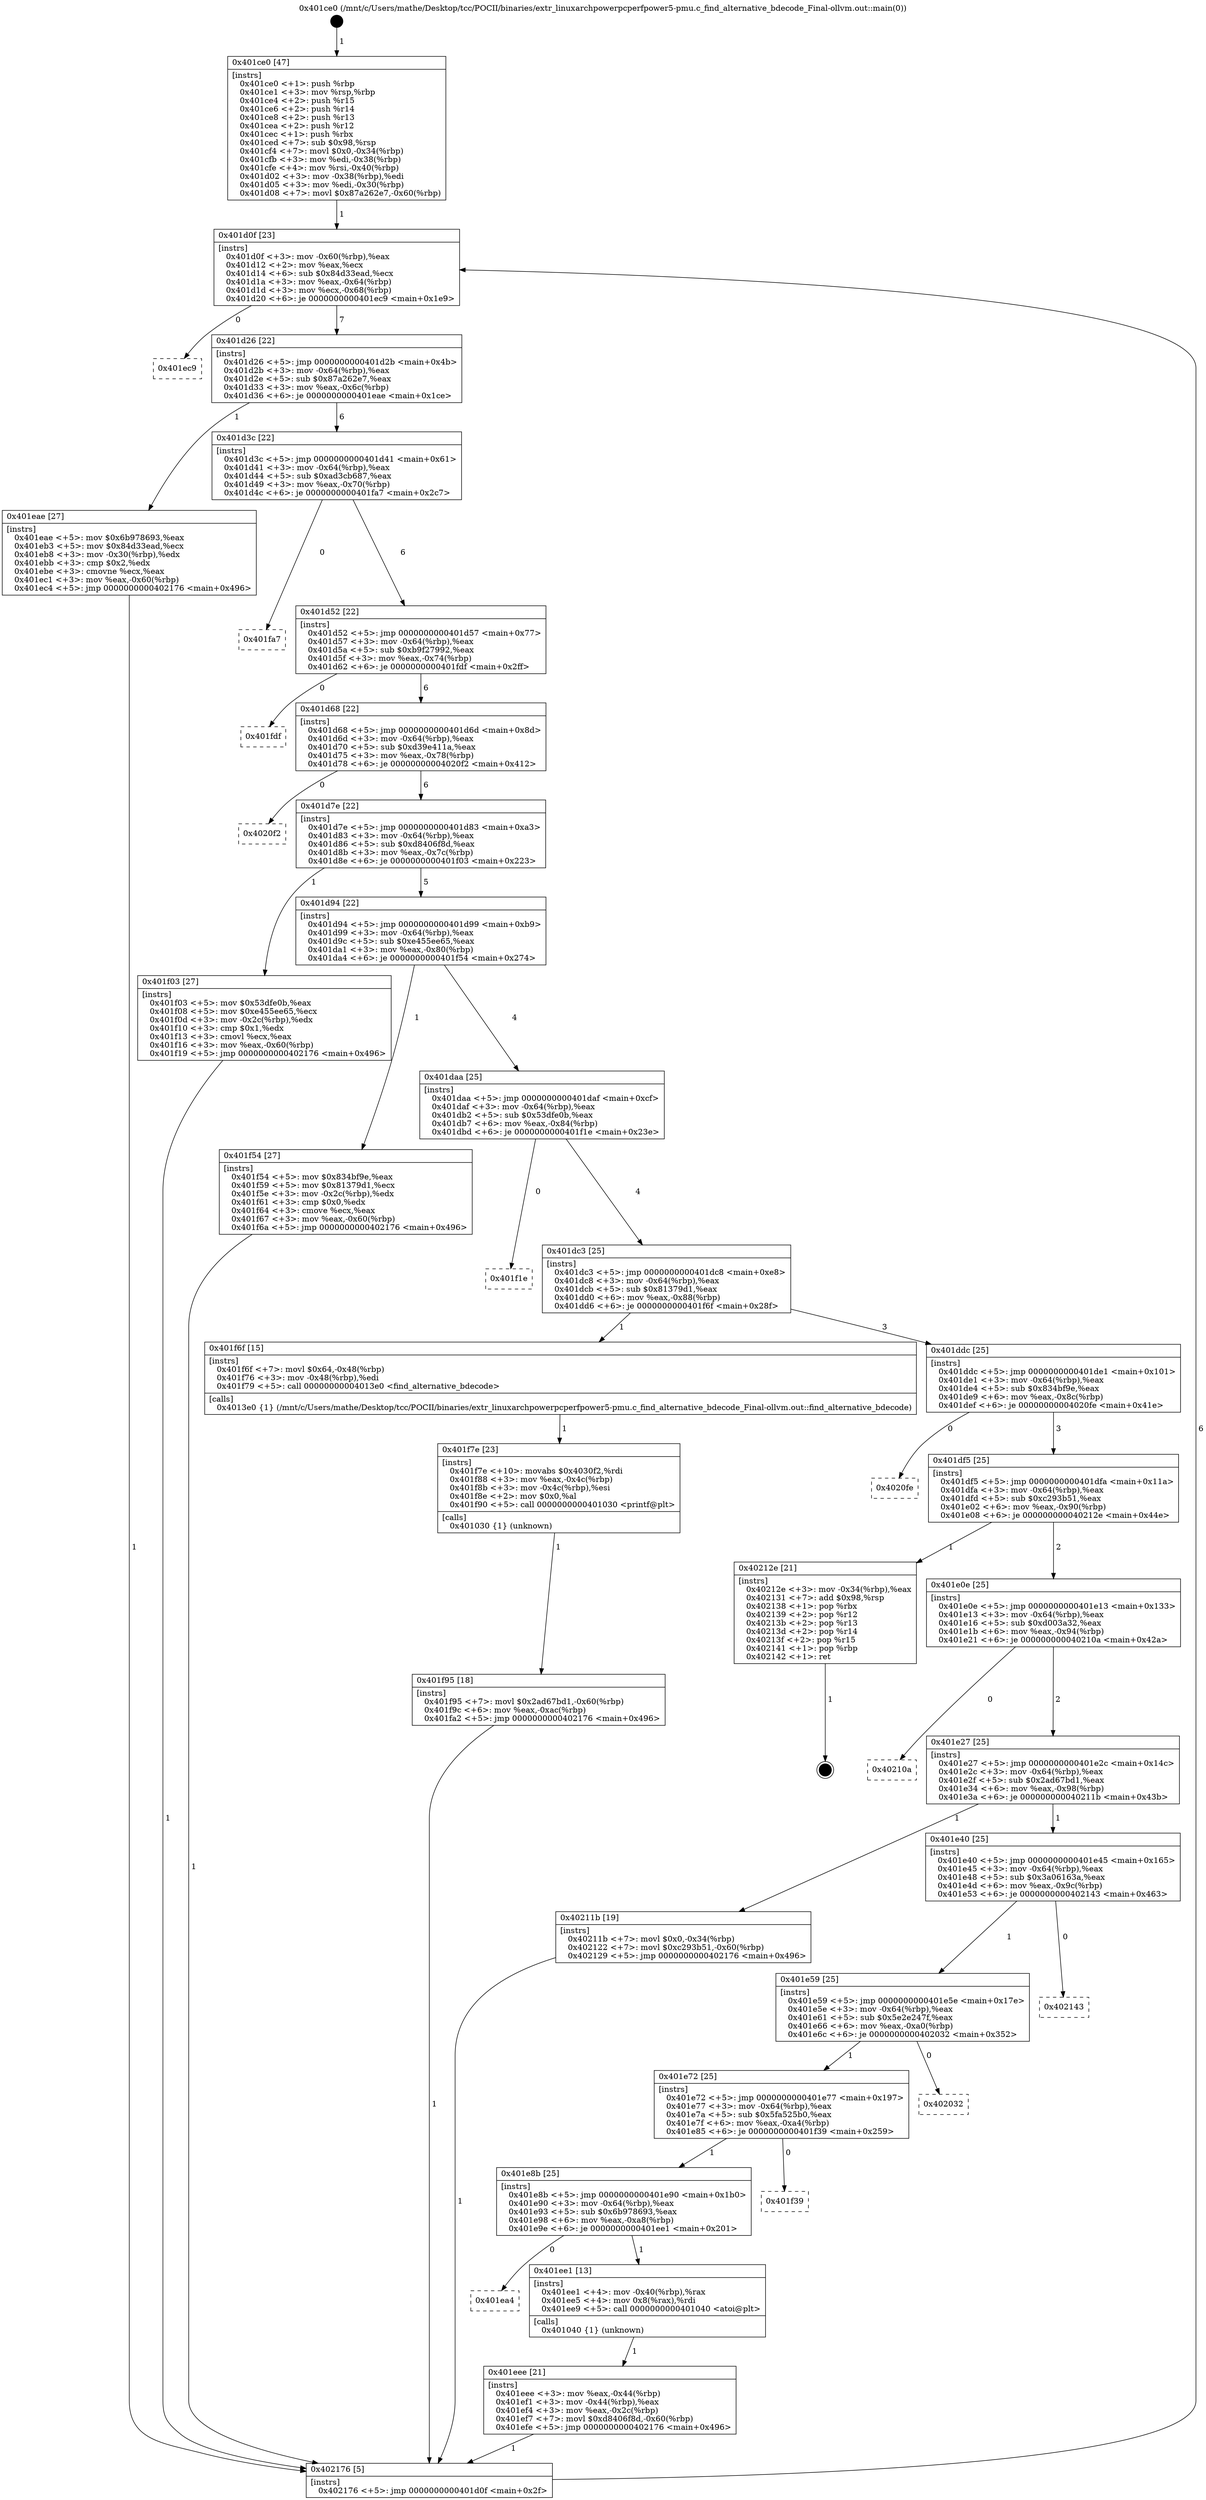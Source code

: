 digraph "0x401ce0" {
  label = "0x401ce0 (/mnt/c/Users/mathe/Desktop/tcc/POCII/binaries/extr_linuxarchpowerpcperfpower5-pmu.c_find_alternative_bdecode_Final-ollvm.out::main(0))"
  labelloc = "t"
  node[shape=record]

  Entry [label="",width=0.3,height=0.3,shape=circle,fillcolor=black,style=filled]
  "0x401d0f" [label="{
     0x401d0f [23]\l
     | [instrs]\l
     &nbsp;&nbsp;0x401d0f \<+3\>: mov -0x60(%rbp),%eax\l
     &nbsp;&nbsp;0x401d12 \<+2\>: mov %eax,%ecx\l
     &nbsp;&nbsp;0x401d14 \<+6\>: sub $0x84d33ead,%ecx\l
     &nbsp;&nbsp;0x401d1a \<+3\>: mov %eax,-0x64(%rbp)\l
     &nbsp;&nbsp;0x401d1d \<+3\>: mov %ecx,-0x68(%rbp)\l
     &nbsp;&nbsp;0x401d20 \<+6\>: je 0000000000401ec9 \<main+0x1e9\>\l
  }"]
  "0x401ec9" [label="{
     0x401ec9\l
  }", style=dashed]
  "0x401d26" [label="{
     0x401d26 [22]\l
     | [instrs]\l
     &nbsp;&nbsp;0x401d26 \<+5\>: jmp 0000000000401d2b \<main+0x4b\>\l
     &nbsp;&nbsp;0x401d2b \<+3\>: mov -0x64(%rbp),%eax\l
     &nbsp;&nbsp;0x401d2e \<+5\>: sub $0x87a262e7,%eax\l
     &nbsp;&nbsp;0x401d33 \<+3\>: mov %eax,-0x6c(%rbp)\l
     &nbsp;&nbsp;0x401d36 \<+6\>: je 0000000000401eae \<main+0x1ce\>\l
  }"]
  Exit [label="",width=0.3,height=0.3,shape=circle,fillcolor=black,style=filled,peripheries=2]
  "0x401eae" [label="{
     0x401eae [27]\l
     | [instrs]\l
     &nbsp;&nbsp;0x401eae \<+5\>: mov $0x6b978693,%eax\l
     &nbsp;&nbsp;0x401eb3 \<+5\>: mov $0x84d33ead,%ecx\l
     &nbsp;&nbsp;0x401eb8 \<+3\>: mov -0x30(%rbp),%edx\l
     &nbsp;&nbsp;0x401ebb \<+3\>: cmp $0x2,%edx\l
     &nbsp;&nbsp;0x401ebe \<+3\>: cmovne %ecx,%eax\l
     &nbsp;&nbsp;0x401ec1 \<+3\>: mov %eax,-0x60(%rbp)\l
     &nbsp;&nbsp;0x401ec4 \<+5\>: jmp 0000000000402176 \<main+0x496\>\l
  }"]
  "0x401d3c" [label="{
     0x401d3c [22]\l
     | [instrs]\l
     &nbsp;&nbsp;0x401d3c \<+5\>: jmp 0000000000401d41 \<main+0x61\>\l
     &nbsp;&nbsp;0x401d41 \<+3\>: mov -0x64(%rbp),%eax\l
     &nbsp;&nbsp;0x401d44 \<+5\>: sub $0xad3cb687,%eax\l
     &nbsp;&nbsp;0x401d49 \<+3\>: mov %eax,-0x70(%rbp)\l
     &nbsp;&nbsp;0x401d4c \<+6\>: je 0000000000401fa7 \<main+0x2c7\>\l
  }"]
  "0x402176" [label="{
     0x402176 [5]\l
     | [instrs]\l
     &nbsp;&nbsp;0x402176 \<+5\>: jmp 0000000000401d0f \<main+0x2f\>\l
  }"]
  "0x401ce0" [label="{
     0x401ce0 [47]\l
     | [instrs]\l
     &nbsp;&nbsp;0x401ce0 \<+1\>: push %rbp\l
     &nbsp;&nbsp;0x401ce1 \<+3\>: mov %rsp,%rbp\l
     &nbsp;&nbsp;0x401ce4 \<+2\>: push %r15\l
     &nbsp;&nbsp;0x401ce6 \<+2\>: push %r14\l
     &nbsp;&nbsp;0x401ce8 \<+2\>: push %r13\l
     &nbsp;&nbsp;0x401cea \<+2\>: push %r12\l
     &nbsp;&nbsp;0x401cec \<+1\>: push %rbx\l
     &nbsp;&nbsp;0x401ced \<+7\>: sub $0x98,%rsp\l
     &nbsp;&nbsp;0x401cf4 \<+7\>: movl $0x0,-0x34(%rbp)\l
     &nbsp;&nbsp;0x401cfb \<+3\>: mov %edi,-0x38(%rbp)\l
     &nbsp;&nbsp;0x401cfe \<+4\>: mov %rsi,-0x40(%rbp)\l
     &nbsp;&nbsp;0x401d02 \<+3\>: mov -0x38(%rbp),%edi\l
     &nbsp;&nbsp;0x401d05 \<+3\>: mov %edi,-0x30(%rbp)\l
     &nbsp;&nbsp;0x401d08 \<+7\>: movl $0x87a262e7,-0x60(%rbp)\l
  }"]
  "0x401f95" [label="{
     0x401f95 [18]\l
     | [instrs]\l
     &nbsp;&nbsp;0x401f95 \<+7\>: movl $0x2ad67bd1,-0x60(%rbp)\l
     &nbsp;&nbsp;0x401f9c \<+6\>: mov %eax,-0xac(%rbp)\l
     &nbsp;&nbsp;0x401fa2 \<+5\>: jmp 0000000000402176 \<main+0x496\>\l
  }"]
  "0x401fa7" [label="{
     0x401fa7\l
  }", style=dashed]
  "0x401d52" [label="{
     0x401d52 [22]\l
     | [instrs]\l
     &nbsp;&nbsp;0x401d52 \<+5\>: jmp 0000000000401d57 \<main+0x77\>\l
     &nbsp;&nbsp;0x401d57 \<+3\>: mov -0x64(%rbp),%eax\l
     &nbsp;&nbsp;0x401d5a \<+5\>: sub $0xb9f27992,%eax\l
     &nbsp;&nbsp;0x401d5f \<+3\>: mov %eax,-0x74(%rbp)\l
     &nbsp;&nbsp;0x401d62 \<+6\>: je 0000000000401fdf \<main+0x2ff\>\l
  }"]
  "0x401f7e" [label="{
     0x401f7e [23]\l
     | [instrs]\l
     &nbsp;&nbsp;0x401f7e \<+10\>: movabs $0x4030f2,%rdi\l
     &nbsp;&nbsp;0x401f88 \<+3\>: mov %eax,-0x4c(%rbp)\l
     &nbsp;&nbsp;0x401f8b \<+3\>: mov -0x4c(%rbp),%esi\l
     &nbsp;&nbsp;0x401f8e \<+2\>: mov $0x0,%al\l
     &nbsp;&nbsp;0x401f90 \<+5\>: call 0000000000401030 \<printf@plt\>\l
     | [calls]\l
     &nbsp;&nbsp;0x401030 \{1\} (unknown)\l
  }"]
  "0x401fdf" [label="{
     0x401fdf\l
  }", style=dashed]
  "0x401d68" [label="{
     0x401d68 [22]\l
     | [instrs]\l
     &nbsp;&nbsp;0x401d68 \<+5\>: jmp 0000000000401d6d \<main+0x8d\>\l
     &nbsp;&nbsp;0x401d6d \<+3\>: mov -0x64(%rbp),%eax\l
     &nbsp;&nbsp;0x401d70 \<+5\>: sub $0xd39e411a,%eax\l
     &nbsp;&nbsp;0x401d75 \<+3\>: mov %eax,-0x78(%rbp)\l
     &nbsp;&nbsp;0x401d78 \<+6\>: je 00000000004020f2 \<main+0x412\>\l
  }"]
  "0x401eee" [label="{
     0x401eee [21]\l
     | [instrs]\l
     &nbsp;&nbsp;0x401eee \<+3\>: mov %eax,-0x44(%rbp)\l
     &nbsp;&nbsp;0x401ef1 \<+3\>: mov -0x44(%rbp),%eax\l
     &nbsp;&nbsp;0x401ef4 \<+3\>: mov %eax,-0x2c(%rbp)\l
     &nbsp;&nbsp;0x401ef7 \<+7\>: movl $0xd8406f8d,-0x60(%rbp)\l
     &nbsp;&nbsp;0x401efe \<+5\>: jmp 0000000000402176 \<main+0x496\>\l
  }"]
  "0x4020f2" [label="{
     0x4020f2\l
  }", style=dashed]
  "0x401d7e" [label="{
     0x401d7e [22]\l
     | [instrs]\l
     &nbsp;&nbsp;0x401d7e \<+5\>: jmp 0000000000401d83 \<main+0xa3\>\l
     &nbsp;&nbsp;0x401d83 \<+3\>: mov -0x64(%rbp),%eax\l
     &nbsp;&nbsp;0x401d86 \<+5\>: sub $0xd8406f8d,%eax\l
     &nbsp;&nbsp;0x401d8b \<+3\>: mov %eax,-0x7c(%rbp)\l
     &nbsp;&nbsp;0x401d8e \<+6\>: je 0000000000401f03 \<main+0x223\>\l
  }"]
  "0x401ea4" [label="{
     0x401ea4\l
  }", style=dashed]
  "0x401f03" [label="{
     0x401f03 [27]\l
     | [instrs]\l
     &nbsp;&nbsp;0x401f03 \<+5\>: mov $0x53dfe0b,%eax\l
     &nbsp;&nbsp;0x401f08 \<+5\>: mov $0xe455ee65,%ecx\l
     &nbsp;&nbsp;0x401f0d \<+3\>: mov -0x2c(%rbp),%edx\l
     &nbsp;&nbsp;0x401f10 \<+3\>: cmp $0x1,%edx\l
     &nbsp;&nbsp;0x401f13 \<+3\>: cmovl %ecx,%eax\l
     &nbsp;&nbsp;0x401f16 \<+3\>: mov %eax,-0x60(%rbp)\l
     &nbsp;&nbsp;0x401f19 \<+5\>: jmp 0000000000402176 \<main+0x496\>\l
  }"]
  "0x401d94" [label="{
     0x401d94 [22]\l
     | [instrs]\l
     &nbsp;&nbsp;0x401d94 \<+5\>: jmp 0000000000401d99 \<main+0xb9\>\l
     &nbsp;&nbsp;0x401d99 \<+3\>: mov -0x64(%rbp),%eax\l
     &nbsp;&nbsp;0x401d9c \<+5\>: sub $0xe455ee65,%eax\l
     &nbsp;&nbsp;0x401da1 \<+3\>: mov %eax,-0x80(%rbp)\l
     &nbsp;&nbsp;0x401da4 \<+6\>: je 0000000000401f54 \<main+0x274\>\l
  }"]
  "0x401ee1" [label="{
     0x401ee1 [13]\l
     | [instrs]\l
     &nbsp;&nbsp;0x401ee1 \<+4\>: mov -0x40(%rbp),%rax\l
     &nbsp;&nbsp;0x401ee5 \<+4\>: mov 0x8(%rax),%rdi\l
     &nbsp;&nbsp;0x401ee9 \<+5\>: call 0000000000401040 \<atoi@plt\>\l
     | [calls]\l
     &nbsp;&nbsp;0x401040 \{1\} (unknown)\l
  }"]
  "0x401f54" [label="{
     0x401f54 [27]\l
     | [instrs]\l
     &nbsp;&nbsp;0x401f54 \<+5\>: mov $0x834bf9e,%eax\l
     &nbsp;&nbsp;0x401f59 \<+5\>: mov $0x81379d1,%ecx\l
     &nbsp;&nbsp;0x401f5e \<+3\>: mov -0x2c(%rbp),%edx\l
     &nbsp;&nbsp;0x401f61 \<+3\>: cmp $0x0,%edx\l
     &nbsp;&nbsp;0x401f64 \<+3\>: cmove %ecx,%eax\l
     &nbsp;&nbsp;0x401f67 \<+3\>: mov %eax,-0x60(%rbp)\l
     &nbsp;&nbsp;0x401f6a \<+5\>: jmp 0000000000402176 \<main+0x496\>\l
  }"]
  "0x401daa" [label="{
     0x401daa [25]\l
     | [instrs]\l
     &nbsp;&nbsp;0x401daa \<+5\>: jmp 0000000000401daf \<main+0xcf\>\l
     &nbsp;&nbsp;0x401daf \<+3\>: mov -0x64(%rbp),%eax\l
     &nbsp;&nbsp;0x401db2 \<+5\>: sub $0x53dfe0b,%eax\l
     &nbsp;&nbsp;0x401db7 \<+6\>: mov %eax,-0x84(%rbp)\l
     &nbsp;&nbsp;0x401dbd \<+6\>: je 0000000000401f1e \<main+0x23e\>\l
  }"]
  "0x401e8b" [label="{
     0x401e8b [25]\l
     | [instrs]\l
     &nbsp;&nbsp;0x401e8b \<+5\>: jmp 0000000000401e90 \<main+0x1b0\>\l
     &nbsp;&nbsp;0x401e90 \<+3\>: mov -0x64(%rbp),%eax\l
     &nbsp;&nbsp;0x401e93 \<+5\>: sub $0x6b978693,%eax\l
     &nbsp;&nbsp;0x401e98 \<+6\>: mov %eax,-0xa8(%rbp)\l
     &nbsp;&nbsp;0x401e9e \<+6\>: je 0000000000401ee1 \<main+0x201\>\l
  }"]
  "0x401f1e" [label="{
     0x401f1e\l
  }", style=dashed]
  "0x401dc3" [label="{
     0x401dc3 [25]\l
     | [instrs]\l
     &nbsp;&nbsp;0x401dc3 \<+5\>: jmp 0000000000401dc8 \<main+0xe8\>\l
     &nbsp;&nbsp;0x401dc8 \<+3\>: mov -0x64(%rbp),%eax\l
     &nbsp;&nbsp;0x401dcb \<+5\>: sub $0x81379d1,%eax\l
     &nbsp;&nbsp;0x401dd0 \<+6\>: mov %eax,-0x88(%rbp)\l
     &nbsp;&nbsp;0x401dd6 \<+6\>: je 0000000000401f6f \<main+0x28f\>\l
  }"]
  "0x401f39" [label="{
     0x401f39\l
  }", style=dashed]
  "0x401f6f" [label="{
     0x401f6f [15]\l
     | [instrs]\l
     &nbsp;&nbsp;0x401f6f \<+7\>: movl $0x64,-0x48(%rbp)\l
     &nbsp;&nbsp;0x401f76 \<+3\>: mov -0x48(%rbp),%edi\l
     &nbsp;&nbsp;0x401f79 \<+5\>: call 00000000004013e0 \<find_alternative_bdecode\>\l
     | [calls]\l
     &nbsp;&nbsp;0x4013e0 \{1\} (/mnt/c/Users/mathe/Desktop/tcc/POCII/binaries/extr_linuxarchpowerpcperfpower5-pmu.c_find_alternative_bdecode_Final-ollvm.out::find_alternative_bdecode)\l
  }"]
  "0x401ddc" [label="{
     0x401ddc [25]\l
     | [instrs]\l
     &nbsp;&nbsp;0x401ddc \<+5\>: jmp 0000000000401de1 \<main+0x101\>\l
     &nbsp;&nbsp;0x401de1 \<+3\>: mov -0x64(%rbp),%eax\l
     &nbsp;&nbsp;0x401de4 \<+5\>: sub $0x834bf9e,%eax\l
     &nbsp;&nbsp;0x401de9 \<+6\>: mov %eax,-0x8c(%rbp)\l
     &nbsp;&nbsp;0x401def \<+6\>: je 00000000004020fe \<main+0x41e\>\l
  }"]
  "0x401e72" [label="{
     0x401e72 [25]\l
     | [instrs]\l
     &nbsp;&nbsp;0x401e72 \<+5\>: jmp 0000000000401e77 \<main+0x197\>\l
     &nbsp;&nbsp;0x401e77 \<+3\>: mov -0x64(%rbp),%eax\l
     &nbsp;&nbsp;0x401e7a \<+5\>: sub $0x5fa525b0,%eax\l
     &nbsp;&nbsp;0x401e7f \<+6\>: mov %eax,-0xa4(%rbp)\l
     &nbsp;&nbsp;0x401e85 \<+6\>: je 0000000000401f39 \<main+0x259\>\l
  }"]
  "0x4020fe" [label="{
     0x4020fe\l
  }", style=dashed]
  "0x401df5" [label="{
     0x401df5 [25]\l
     | [instrs]\l
     &nbsp;&nbsp;0x401df5 \<+5\>: jmp 0000000000401dfa \<main+0x11a\>\l
     &nbsp;&nbsp;0x401dfa \<+3\>: mov -0x64(%rbp),%eax\l
     &nbsp;&nbsp;0x401dfd \<+5\>: sub $0xc293b51,%eax\l
     &nbsp;&nbsp;0x401e02 \<+6\>: mov %eax,-0x90(%rbp)\l
     &nbsp;&nbsp;0x401e08 \<+6\>: je 000000000040212e \<main+0x44e\>\l
  }"]
  "0x402032" [label="{
     0x402032\l
  }", style=dashed]
  "0x40212e" [label="{
     0x40212e [21]\l
     | [instrs]\l
     &nbsp;&nbsp;0x40212e \<+3\>: mov -0x34(%rbp),%eax\l
     &nbsp;&nbsp;0x402131 \<+7\>: add $0x98,%rsp\l
     &nbsp;&nbsp;0x402138 \<+1\>: pop %rbx\l
     &nbsp;&nbsp;0x402139 \<+2\>: pop %r12\l
     &nbsp;&nbsp;0x40213b \<+2\>: pop %r13\l
     &nbsp;&nbsp;0x40213d \<+2\>: pop %r14\l
     &nbsp;&nbsp;0x40213f \<+2\>: pop %r15\l
     &nbsp;&nbsp;0x402141 \<+1\>: pop %rbp\l
     &nbsp;&nbsp;0x402142 \<+1\>: ret\l
  }"]
  "0x401e0e" [label="{
     0x401e0e [25]\l
     | [instrs]\l
     &nbsp;&nbsp;0x401e0e \<+5\>: jmp 0000000000401e13 \<main+0x133\>\l
     &nbsp;&nbsp;0x401e13 \<+3\>: mov -0x64(%rbp),%eax\l
     &nbsp;&nbsp;0x401e16 \<+5\>: sub $0xd003a32,%eax\l
     &nbsp;&nbsp;0x401e1b \<+6\>: mov %eax,-0x94(%rbp)\l
     &nbsp;&nbsp;0x401e21 \<+6\>: je 000000000040210a \<main+0x42a\>\l
  }"]
  "0x401e59" [label="{
     0x401e59 [25]\l
     | [instrs]\l
     &nbsp;&nbsp;0x401e59 \<+5\>: jmp 0000000000401e5e \<main+0x17e\>\l
     &nbsp;&nbsp;0x401e5e \<+3\>: mov -0x64(%rbp),%eax\l
     &nbsp;&nbsp;0x401e61 \<+5\>: sub $0x5e2e247f,%eax\l
     &nbsp;&nbsp;0x401e66 \<+6\>: mov %eax,-0xa0(%rbp)\l
     &nbsp;&nbsp;0x401e6c \<+6\>: je 0000000000402032 \<main+0x352\>\l
  }"]
  "0x40210a" [label="{
     0x40210a\l
  }", style=dashed]
  "0x401e27" [label="{
     0x401e27 [25]\l
     | [instrs]\l
     &nbsp;&nbsp;0x401e27 \<+5\>: jmp 0000000000401e2c \<main+0x14c\>\l
     &nbsp;&nbsp;0x401e2c \<+3\>: mov -0x64(%rbp),%eax\l
     &nbsp;&nbsp;0x401e2f \<+5\>: sub $0x2ad67bd1,%eax\l
     &nbsp;&nbsp;0x401e34 \<+6\>: mov %eax,-0x98(%rbp)\l
     &nbsp;&nbsp;0x401e3a \<+6\>: je 000000000040211b \<main+0x43b\>\l
  }"]
  "0x402143" [label="{
     0x402143\l
  }", style=dashed]
  "0x40211b" [label="{
     0x40211b [19]\l
     | [instrs]\l
     &nbsp;&nbsp;0x40211b \<+7\>: movl $0x0,-0x34(%rbp)\l
     &nbsp;&nbsp;0x402122 \<+7\>: movl $0xc293b51,-0x60(%rbp)\l
     &nbsp;&nbsp;0x402129 \<+5\>: jmp 0000000000402176 \<main+0x496\>\l
  }"]
  "0x401e40" [label="{
     0x401e40 [25]\l
     | [instrs]\l
     &nbsp;&nbsp;0x401e40 \<+5\>: jmp 0000000000401e45 \<main+0x165\>\l
     &nbsp;&nbsp;0x401e45 \<+3\>: mov -0x64(%rbp),%eax\l
     &nbsp;&nbsp;0x401e48 \<+5\>: sub $0x3a06163a,%eax\l
     &nbsp;&nbsp;0x401e4d \<+6\>: mov %eax,-0x9c(%rbp)\l
     &nbsp;&nbsp;0x401e53 \<+6\>: je 0000000000402143 \<main+0x463\>\l
  }"]
  Entry -> "0x401ce0" [label=" 1"]
  "0x401d0f" -> "0x401ec9" [label=" 0"]
  "0x401d0f" -> "0x401d26" [label=" 7"]
  "0x40212e" -> Exit [label=" 1"]
  "0x401d26" -> "0x401eae" [label=" 1"]
  "0x401d26" -> "0x401d3c" [label=" 6"]
  "0x401eae" -> "0x402176" [label=" 1"]
  "0x401ce0" -> "0x401d0f" [label=" 1"]
  "0x402176" -> "0x401d0f" [label=" 6"]
  "0x40211b" -> "0x402176" [label=" 1"]
  "0x401d3c" -> "0x401fa7" [label=" 0"]
  "0x401d3c" -> "0x401d52" [label=" 6"]
  "0x401f95" -> "0x402176" [label=" 1"]
  "0x401d52" -> "0x401fdf" [label=" 0"]
  "0x401d52" -> "0x401d68" [label=" 6"]
  "0x401f7e" -> "0x401f95" [label=" 1"]
  "0x401d68" -> "0x4020f2" [label=" 0"]
  "0x401d68" -> "0x401d7e" [label=" 6"]
  "0x401f6f" -> "0x401f7e" [label=" 1"]
  "0x401d7e" -> "0x401f03" [label=" 1"]
  "0x401d7e" -> "0x401d94" [label=" 5"]
  "0x401f54" -> "0x402176" [label=" 1"]
  "0x401d94" -> "0x401f54" [label=" 1"]
  "0x401d94" -> "0x401daa" [label=" 4"]
  "0x401f03" -> "0x402176" [label=" 1"]
  "0x401daa" -> "0x401f1e" [label=" 0"]
  "0x401daa" -> "0x401dc3" [label=" 4"]
  "0x401ee1" -> "0x401eee" [label=" 1"]
  "0x401dc3" -> "0x401f6f" [label=" 1"]
  "0x401dc3" -> "0x401ddc" [label=" 3"]
  "0x401e8b" -> "0x401ea4" [label=" 0"]
  "0x401ddc" -> "0x4020fe" [label=" 0"]
  "0x401ddc" -> "0x401df5" [label=" 3"]
  "0x401eee" -> "0x402176" [label=" 1"]
  "0x401df5" -> "0x40212e" [label=" 1"]
  "0x401df5" -> "0x401e0e" [label=" 2"]
  "0x401e72" -> "0x401e8b" [label=" 1"]
  "0x401e0e" -> "0x40210a" [label=" 0"]
  "0x401e0e" -> "0x401e27" [label=" 2"]
  "0x401e8b" -> "0x401ee1" [label=" 1"]
  "0x401e27" -> "0x40211b" [label=" 1"]
  "0x401e27" -> "0x401e40" [label=" 1"]
  "0x401e59" -> "0x401e72" [label=" 1"]
  "0x401e40" -> "0x402143" [label=" 0"]
  "0x401e40" -> "0x401e59" [label=" 1"]
  "0x401e72" -> "0x401f39" [label=" 0"]
  "0x401e59" -> "0x402032" [label=" 0"]
}
